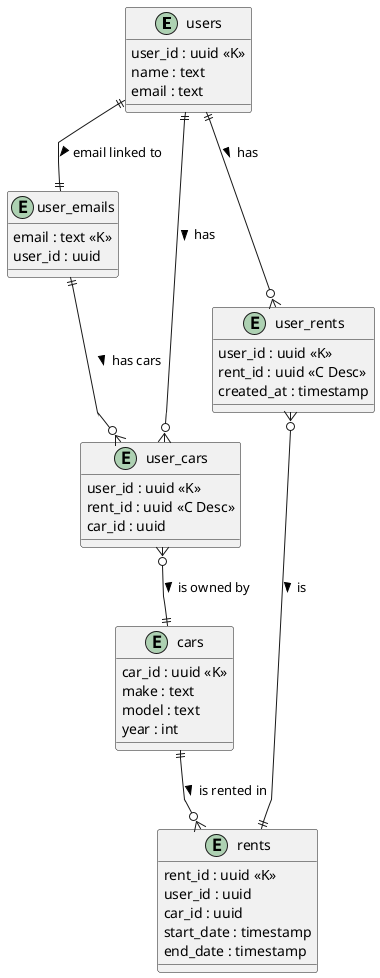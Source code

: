@startuml car_rental-erd

skinparam linetype polyline

entity "users" as u {
    user_id : uuid <<K>>
    name : text
    email : text
}

entity "user_emails" as ue {
    email : text <<K>>
    user_id : uuid
}

entity "rents" as r {
    rent_id : uuid <<K>>
    user_id : uuid
    car_id : uuid
    start_date : timestamp
    end_date : timestamp
}

entity "cars" as c {
    car_id : uuid <<K>>
    make : text
    model : text
    year : int
}

entity "user_rents" as ur {
    user_id : uuid <<K>>
    rent_id : uuid <<C Desc>>
    created_at : timestamp
}

entity "user_cars" as uc {
    user_id : uuid <<K>>
    rent_id : uuid <<C Desc>>
    car_id : uuid
}

u ||--o{ ur : has >
ur }o--|| r : is >
c ||--o{ r : is rented in >
u ||--o{ uc : has >
uc }o--|| c : is owned by >
u ||--|| ue : email linked to >
ue ||--o{ uc : has cars >

@enduml
